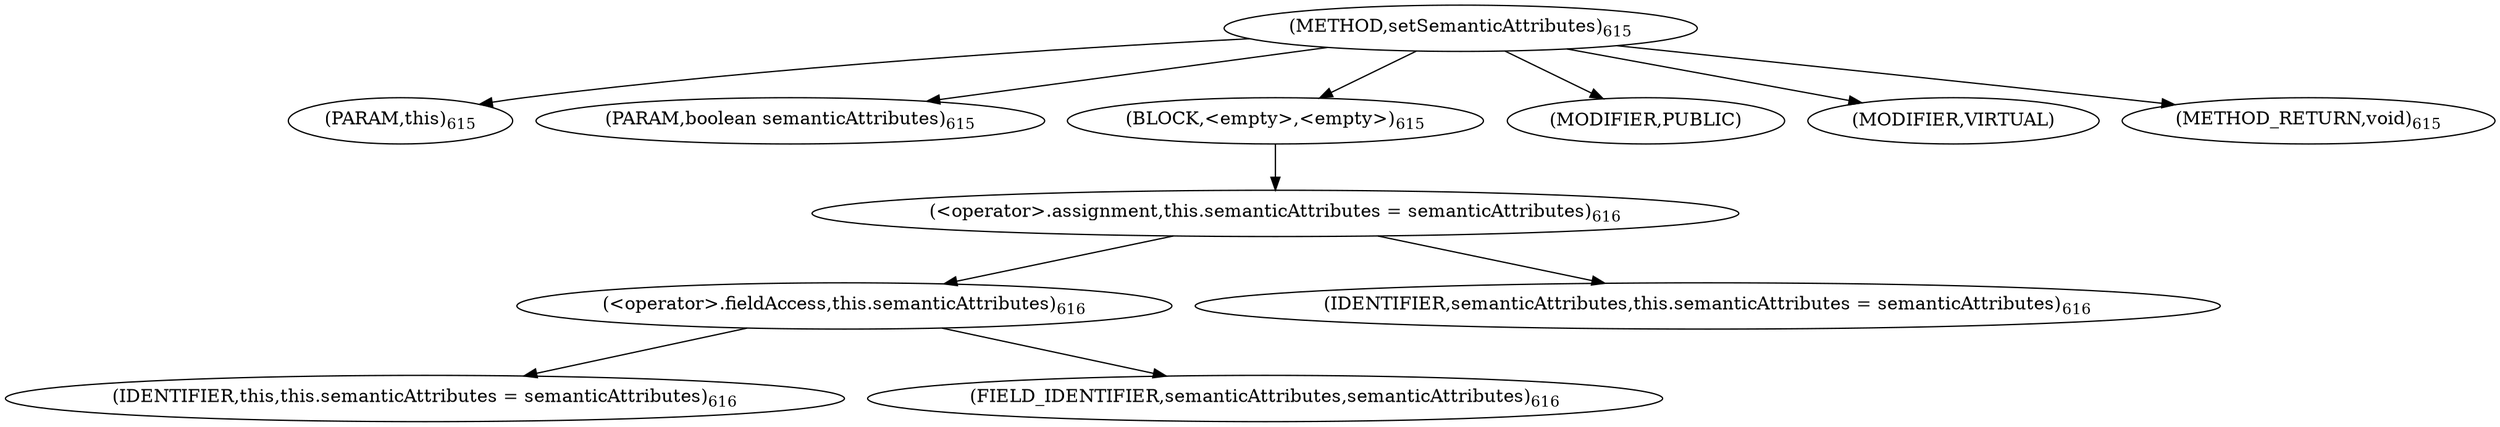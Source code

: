 digraph "setSemanticAttributes" {  
"1060" [label = <(METHOD,setSemanticAttributes)<SUB>615</SUB>> ]
"50" [label = <(PARAM,this)<SUB>615</SUB>> ]
"1061" [label = <(PARAM,boolean semanticAttributes)<SUB>615</SUB>> ]
"1062" [label = <(BLOCK,&lt;empty&gt;,&lt;empty&gt;)<SUB>615</SUB>> ]
"1063" [label = <(&lt;operator&gt;.assignment,this.semanticAttributes = semanticAttributes)<SUB>616</SUB>> ]
"1064" [label = <(&lt;operator&gt;.fieldAccess,this.semanticAttributes)<SUB>616</SUB>> ]
"49" [label = <(IDENTIFIER,this,this.semanticAttributes = semanticAttributes)<SUB>616</SUB>> ]
"1065" [label = <(FIELD_IDENTIFIER,semanticAttributes,semanticAttributes)<SUB>616</SUB>> ]
"1066" [label = <(IDENTIFIER,semanticAttributes,this.semanticAttributes = semanticAttributes)<SUB>616</SUB>> ]
"1067" [label = <(MODIFIER,PUBLIC)> ]
"1068" [label = <(MODIFIER,VIRTUAL)> ]
"1069" [label = <(METHOD_RETURN,void)<SUB>615</SUB>> ]
  "1060" -> "50" 
  "1060" -> "1061" 
  "1060" -> "1062" 
  "1060" -> "1067" 
  "1060" -> "1068" 
  "1060" -> "1069" 
  "1062" -> "1063" 
  "1063" -> "1064" 
  "1063" -> "1066" 
  "1064" -> "49" 
  "1064" -> "1065" 
}
